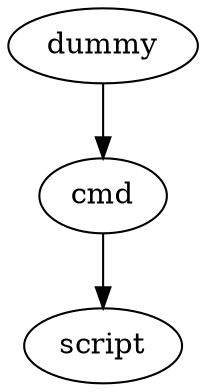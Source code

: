 digraph shell {
    dummy -> cmd -> script
    dummy [
           name="dummy"
           type="dummy"
           ]
    cmd [
           name="cmd"
           type="shell"
           output="/tmp/hpipe/examples/shell/output/${bizdate}/cmd"
           cmd="echo ${bizdate}"
           ]
    script [
           name="script"
           type="shell"
           output="/tmp/hpipe/examples/shell/output/${bizdate}/script"
           script="script.sh ${bizdate} 'space and' 'XX YY' xxx-asdf_rr.sh"
           ]
}
